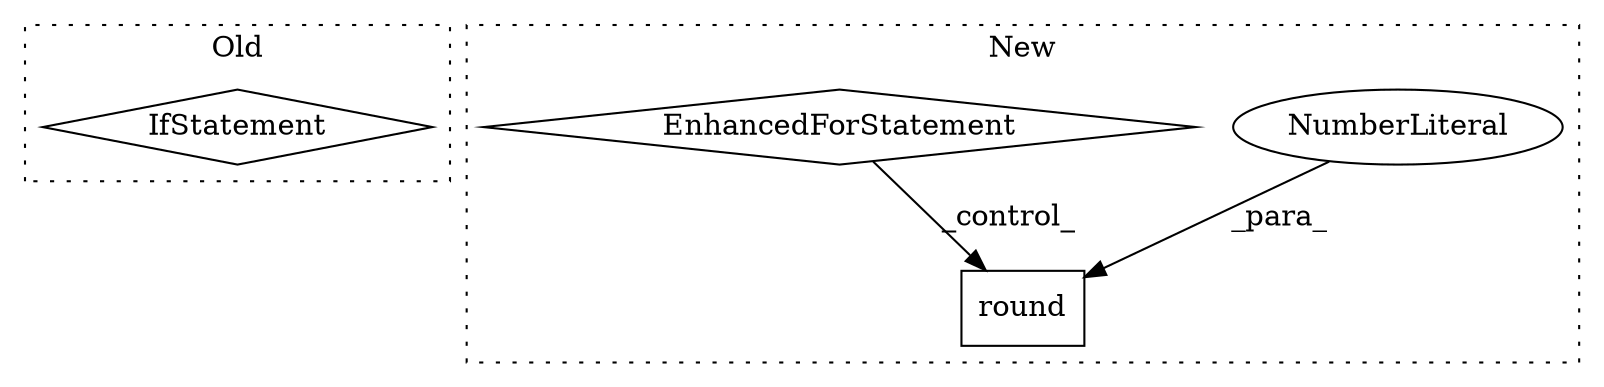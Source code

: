 digraph G {
subgraph cluster0 {
1 [label="IfStatement" a="25" s="5237,5261" l="4,2" shape="diamond"];
label = "Old";
style="dotted";
}
subgraph cluster1 {
2 [label="round" a="32" s="5610,5647" l="6,1" shape="box"];
3 [label="NumberLiteral" a="34" s="5646" l="1" shape="ellipse"];
4 [label="EnhancedForStatement" a="70" s="5378,5465" l="53,2" shape="diamond"];
label = "New";
style="dotted";
}
3 -> 2 [label="_para_"];
4 -> 2 [label="_control_"];
}